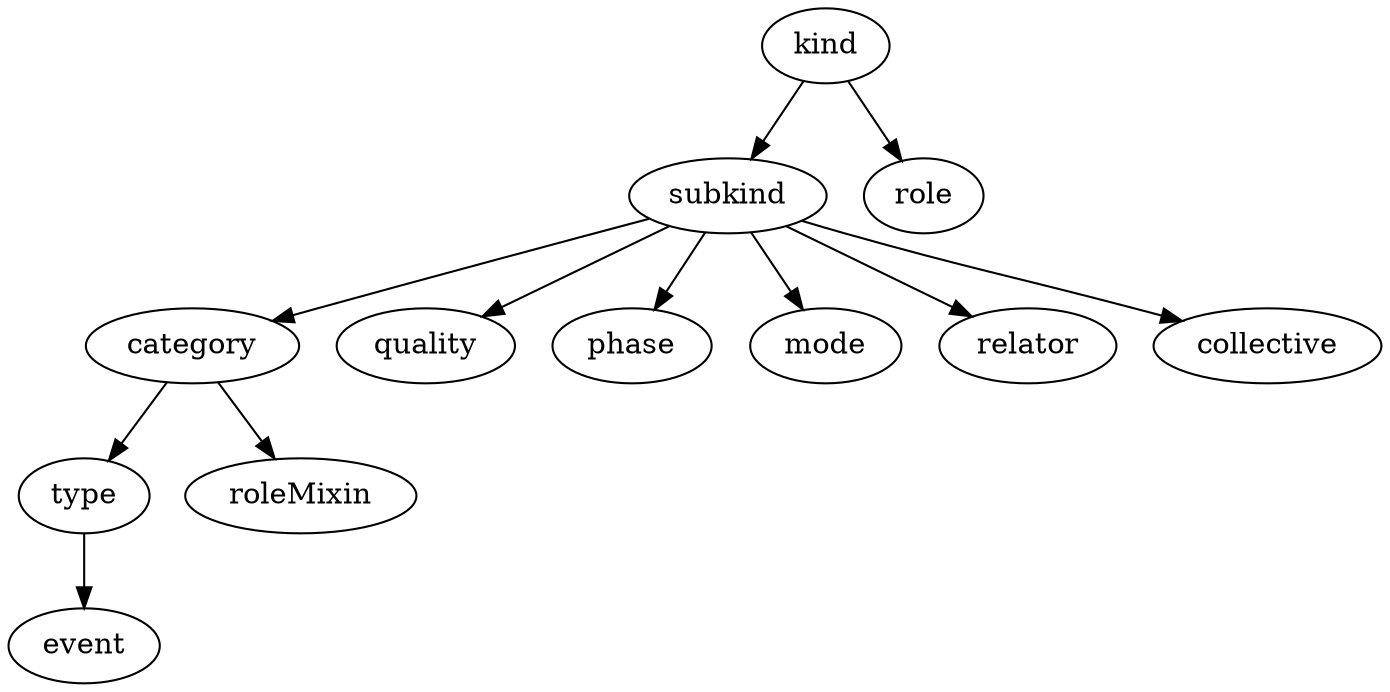 strict digraph {
kind;
subkind;
role;
category;
quality;
phase;
mode;
relator;
collective;
type;
roleMixin;
event;
kind -> subkind;
kind -> role;
subkind -> category;
subkind -> quality;
subkind -> phase;
subkind -> mode;
subkind -> relator;
subkind -> collective;
category -> type;
category -> roleMixin;
type -> event;
}
